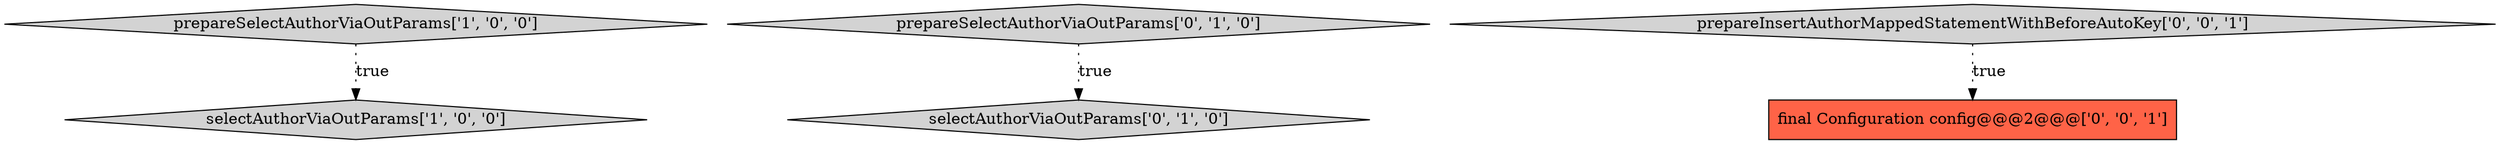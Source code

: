 digraph {
1 [style = filled, label = "prepareSelectAuthorViaOutParams['1', '0', '0']", fillcolor = lightgray, shape = diamond image = "AAA0AAABBB1BBB"];
3 [style = filled, label = "prepareSelectAuthorViaOutParams['0', '1', '0']", fillcolor = lightgray, shape = diamond image = "AAA0AAABBB2BBB"];
5 [style = filled, label = "prepareInsertAuthorMappedStatementWithBeforeAutoKey['0', '0', '1']", fillcolor = lightgray, shape = diamond image = "AAA0AAABBB3BBB"];
4 [style = filled, label = "final Configuration config@@@2@@@['0', '0', '1']", fillcolor = tomato, shape = box image = "AAA0AAABBB3BBB"];
0 [style = filled, label = "selectAuthorViaOutParams['1', '0', '0']", fillcolor = lightgray, shape = diamond image = "AAA0AAABBB1BBB"];
2 [style = filled, label = "selectAuthorViaOutParams['0', '1', '0']", fillcolor = lightgray, shape = diamond image = "AAA0AAABBB2BBB"];
1->0 [style = dotted, label="true"];
3->2 [style = dotted, label="true"];
5->4 [style = dotted, label="true"];
}
